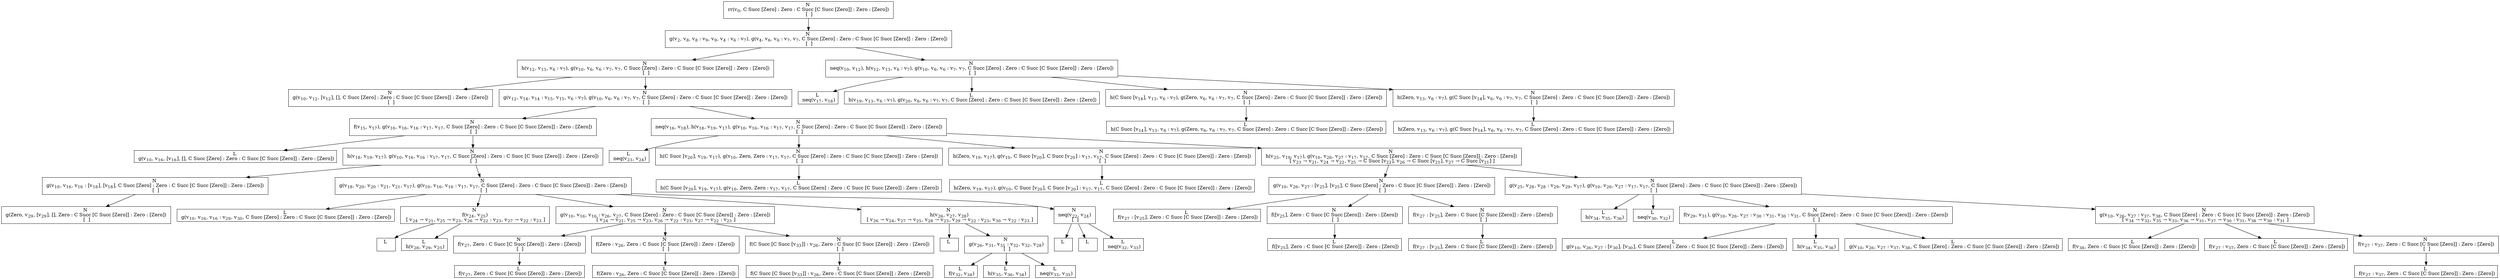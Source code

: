digraph {
    graph [rankdir=TB
          ,bgcolor=transparent];
    node [shape=box
         ,fillcolor=white
         ,style=filled];
    0 [label=<N <BR/> rr(v<SUB>0</SUB>, C Succ [Zero] : Zero : C Succ [C Succ [Zero]] : Zero : [Zero]) <BR/>  [  ] >];
    1 [label=<N <BR/> g(v<SUB>2</SUB>, v<SUB>8</SUB>, v<SUB>8</SUB> : v<SUB>9</SUB>, v<SUB>9</SUB>, v<SUB>4</SUB> : v<SUB>6</SUB> : v<SUB>7</SUB>), g(v<SUB>4</SUB>, v<SUB>6</SUB>, v<SUB>6</SUB> : v<SUB>7</SUB>, v<SUB>7</SUB>, C Succ [Zero] : Zero : C Succ [C Succ [Zero]] : Zero : [Zero]) <BR/>  [  ] >];
    2 [label=<N <BR/> h(v<SUB>12</SUB>, v<SUB>13</SUB>, v<SUB>6</SUB> : v<SUB>7</SUB>), g(v<SUB>10</SUB>, v<SUB>6</SUB>, v<SUB>6</SUB> : v<SUB>7</SUB>, v<SUB>7</SUB>, C Succ [Zero] : Zero : C Succ [C Succ [Zero]] : Zero : [Zero]) <BR/>  [  ] >];
    3 [label=<N <BR/> neq(v<SUB>10</SUB>, v<SUB>12</SUB>), h(v<SUB>12</SUB>, v<SUB>13</SUB>, v<SUB>6</SUB> : v<SUB>7</SUB>), g(v<SUB>10</SUB>, v<SUB>6</SUB>, v<SUB>6</SUB> : v<SUB>7</SUB>, v<SUB>7</SUB>, C Succ [Zero] : Zero : C Succ [C Succ [Zero]] : Zero : [Zero]) <BR/>  [  ] >];
    4 [label=<N <BR/> g(v<SUB>10</SUB>, v<SUB>12</SUB>, [v<SUB>12</SUB>], [], C Succ [Zero] : Zero : C Succ [C Succ [Zero]] : Zero : [Zero]) <BR/>  [  ] >];
    5 [label=<N <BR/> g(v<SUB>12</SUB>, v<SUB>14</SUB>, v<SUB>14</SUB> : v<SUB>15</SUB>, v<SUB>15</SUB>, v<SUB>6</SUB> : v<SUB>7</SUB>), g(v<SUB>10</SUB>, v<SUB>6</SUB>, v<SUB>6</SUB> : v<SUB>7</SUB>, v<SUB>7</SUB>, C Succ [Zero] : Zero : C Succ [C Succ [Zero]] : Zero : [Zero]) <BR/>  [  ] >];
    6 [label=<N <BR/> f(v<SUB>15</SUB>, v<SUB>17</SUB>), g(v<SUB>10</SUB>, v<SUB>16</SUB>, v<SUB>16</SUB> : v<SUB>17</SUB>, v<SUB>17</SUB>, C Succ [Zero] : Zero : C Succ [C Succ [Zero]] : Zero : [Zero]) <BR/>  [  ] >];
    7 [label=<N <BR/> neq(v<SUB>16</SUB>, v<SUB>18</SUB>), h(v<SUB>18</SUB>, v<SUB>19</SUB>, v<SUB>17</SUB>), g(v<SUB>10</SUB>, v<SUB>16</SUB>, v<SUB>16</SUB> : v<SUB>17</SUB>, v<SUB>17</SUB>, C Succ [Zero] : Zero : C Succ [C Succ [Zero]] : Zero : [Zero]) <BR/>  [  ] >];
    8 [label=<L <BR/> g(v<SUB>10</SUB>, v<SUB>16</SUB>, [v<SUB>16</SUB>], [], C Succ [Zero] : Zero : C Succ [C Succ [Zero]] : Zero : [Zero])>];
    9 [label=<N <BR/> h(v<SUB>18</SUB>, v<SUB>19</SUB>, v<SUB>17</SUB>), g(v<SUB>10</SUB>, v<SUB>16</SUB>, v<SUB>16</SUB> : v<SUB>17</SUB>, v<SUB>17</SUB>, C Succ [Zero] : Zero : C Succ [C Succ [Zero]] : Zero : [Zero]) <BR/>  [  ] >];
    10 [label=<N <BR/> g(v<SUB>10</SUB>, v<SUB>16</SUB>, v<SUB>16</SUB> : [v<SUB>18</SUB>], [v<SUB>18</SUB>], C Succ [Zero] : Zero : C Succ [C Succ [Zero]] : Zero : [Zero]) <BR/>  [  ] >];
    11 [label=<N <BR/> g(v<SUB>18</SUB>, v<SUB>20</SUB>, v<SUB>20</SUB> : v<SUB>21</SUB>, v<SUB>21</SUB>, v<SUB>17</SUB>), g(v<SUB>10</SUB>, v<SUB>16</SUB>, v<SUB>16</SUB> : v<SUB>17</SUB>, v<SUB>17</SUB>, C Succ [Zero] : Zero : C Succ [C Succ [Zero]] : Zero : [Zero]) <BR/>  [  ] >];
    12 [label=<N <BR/> g(Zero, v<SUB>29</SUB>, [v<SUB>29</SUB>], [], Zero : C Succ [C Succ [Zero]] : Zero : [Zero]) <BR/>  [  ] >];
    13 [label=<L <BR/> g(v<SUB>10</SUB>, v<SUB>16</SUB>, v<SUB>16</SUB> : v<SUB>29</SUB>, v<SUB>30</SUB>, C Succ [Zero] : Zero : C Succ [C Succ [Zero]] : Zero : [Zero])>];
    14 [label=<N <BR/> f(v<SUB>24</SUB>, v<SUB>25</SUB>) <BR/>  [ v<SUB>24</SUB> &rarr; v<SUB>21</SUB>, v<SUB>25</SUB> &rarr; v<SUB>23</SUB>, v<SUB>26</SUB> &rarr; v<SUB>22</SUB> : v<SUB>23</SUB>, v<SUB>27</SUB> &rarr; v<SUB>22</SUB> : v<SUB>23</SUB> ] >];
    15 [label=<N <BR/> g(v<SUB>10</SUB>, v<SUB>16</SUB>, v<SUB>16</SUB> : v<SUB>26</SUB>, v<SUB>27</SUB>, C Succ [Zero] : Zero : C Succ [C Succ [Zero]] : Zero : [Zero]) <BR/>  [ v<SUB>24</SUB> &rarr; v<SUB>21</SUB>, v<SUB>25</SUB> &rarr; v<SUB>23</SUB>, v<SUB>26</SUB> &rarr; v<SUB>22</SUB> : v<SUB>23</SUB>, v<SUB>27</SUB> &rarr; v<SUB>22</SUB> : v<SUB>23</SUB> ] >];
    16 [label=<N <BR/> h(v<SUB>26</SUB>, v<SUB>27</SUB>, v<SUB>28</SUB>) <BR/>  [ v<SUB>26</SUB> &rarr; v<SUB>24</SUB>, v<SUB>27</SUB> &rarr; v<SUB>25</SUB>, v<SUB>28</SUB> &rarr; v<SUB>23</SUB>, v<SUB>29</SUB> &rarr; v<SUB>22</SUB> : v<SUB>23</SUB>, v<SUB>30</SUB> &rarr; v<SUB>22</SUB> : v<SUB>23</SUB> ] >];
    17 [label=<N <BR/> neq(v<SUB>22</SUB>, v<SUB>24</SUB>) <BR/>  [  ] >];
    18 [label=<L <BR/> >];
    19 [label=<L <BR/> h(v<SUB>28</SUB>, v<SUB>29</SUB>, v<SUB>25</SUB>)>];
    20 [label=<N <BR/> f(v<SUB>27</SUB>, Zero : C Succ [C Succ [Zero]] : Zero : [Zero]) <BR/>  [  ] >];
    21 [label=<N <BR/> f(Zero : v<SUB>26</SUB>, Zero : C Succ [C Succ [Zero]] : Zero : [Zero]) <BR/>  [  ] >];
    22 [label=<N <BR/> f(C Succ [C Succ [v<SUB>33</SUB>]] : v<SUB>26</SUB>, Zero : C Succ [C Succ [Zero]] : Zero : [Zero]) <BR/>  [  ] >];
    23 [label=<L <BR/> f(v<SUB>27</SUB>, Zero : C Succ [C Succ [Zero]] : Zero : [Zero])>];
    24 [label=<L <BR/> f(Zero : v<SUB>26</SUB>, Zero : C Succ [C Succ [Zero]] : Zero : [Zero])>];
    25 [label=<L <BR/> f(C Succ [C Succ [v<SUB>33</SUB>]] : v<SUB>26</SUB>, Zero : C Succ [C Succ [Zero]] : Zero : [Zero])>];
    26 [label=<L <BR/> >];
    27 [label=<N <BR/> g(v<SUB>26</SUB>, v<SUB>31</SUB>, v<SUB>31</SUB> : v<SUB>32</SUB>, v<SUB>32</SUB>, v<SUB>28</SUB>) <BR/>  [  ] >];
    28 [label=<L <BR/> f(v<SUB>32</SUB>, v<SUB>34</SUB>)>];
    29 [label=<L <BR/> h(v<SUB>35</SUB>, v<SUB>36</SUB>, v<SUB>34</SUB>)>];
    30 [label=<L <BR/> neq(v<SUB>33</SUB>, v<SUB>35</SUB>)>];
    31 [label=<L <BR/> >];
    32 [label=<L <BR/> >];
    33 [label=<L <BR/> neq(v<SUB>32</SUB>, v<SUB>33</SUB>)>];
    34 [label=<L <BR/> neq(v<SUB>23</SUB>, v<SUB>24</SUB>)>];
    35 [label=<N <BR/> h(C Succ [v<SUB>20</SUB>], v<SUB>19</SUB>, v<SUB>17</SUB>), g(v<SUB>10</SUB>, Zero, Zero : v<SUB>17</SUB>, v<SUB>17</SUB>, C Succ [Zero] : Zero : C Succ [C Succ [Zero]] : Zero : [Zero]) <BR/>  [  ] >];
    36 [label=<N <BR/> h(Zero, v<SUB>19</SUB>, v<SUB>17</SUB>), g(v<SUB>10</SUB>, C Succ [v<SUB>20</SUB>], C Succ [v<SUB>20</SUB>] : v<SUB>17</SUB>, v<SUB>17</SUB>, C Succ [Zero] : Zero : C Succ [C Succ [Zero]] : Zero : [Zero]) <BR/>  [  ] >];
    37 [label=<N <BR/> h(v<SUB>25</SUB>, v<SUB>19</SUB>, v<SUB>17</SUB>), g(v<SUB>10</SUB>, v<SUB>26</SUB>, v<SUB>27</SUB> : v<SUB>17</SUB>, v<SUB>17</SUB>, C Succ [Zero] : Zero : C Succ [C Succ [Zero]] : Zero : [Zero]) <BR/>  [ v<SUB>23</SUB> &rarr; v<SUB>21</SUB>, v<SUB>24</SUB> &rarr; v<SUB>22</SUB>, v<SUB>25</SUB> &rarr; C Succ [v<SUB>22</SUB>], v<SUB>26</SUB> &rarr; C Succ [v<SUB>21</SUB>], v<SUB>27</SUB> &rarr; C Succ [v<SUB>21</SUB>] ] >];
    38 [label=<L <BR/> h(C Succ [v<SUB>20</SUB>], v<SUB>19</SUB>, v<SUB>17</SUB>), g(v<SUB>10</SUB>, Zero, Zero : v<SUB>17</SUB>, v<SUB>17</SUB>, C Succ [Zero] : Zero : C Succ [C Succ [Zero]] : Zero : [Zero])>];
    39 [label=<L <BR/> h(Zero, v<SUB>19</SUB>, v<SUB>17</SUB>), g(v<SUB>10</SUB>, C Succ [v<SUB>20</SUB>], C Succ [v<SUB>20</SUB>] : v<SUB>17</SUB>, v<SUB>17</SUB>, C Succ [Zero] : Zero : C Succ [C Succ [Zero]] : Zero : [Zero])>];
    40 [label=<N <BR/> g(v<SUB>10</SUB>, v<SUB>26</SUB>, v<SUB>27</SUB> : [v<SUB>25</SUB>], [v<SUB>25</SUB>], C Succ [Zero] : Zero : C Succ [C Succ [Zero]] : Zero : [Zero]) <BR/>  [  ] >];
    41 [label=<N <BR/> g(v<SUB>25</SUB>, v<SUB>28</SUB>, v<SUB>28</SUB> : v<SUB>29</SUB>, v<SUB>29</SUB>, v<SUB>17</SUB>), g(v<SUB>10</SUB>, v<SUB>26</SUB>, v<SUB>27</SUB> : v<SUB>17</SUB>, v<SUB>17</SUB>, C Succ [Zero] : Zero : C Succ [C Succ [Zero]] : Zero : [Zero]) <BR/>  [  ] >];
    42 [label=<L <BR/> f(v<SUB>27</SUB> : [v<SUB>25</SUB>], Zero : C Succ [C Succ [Zero]] : Zero : [Zero])>];
    43 [label=<N <BR/> f([v<SUB>25</SUB>], Zero : C Succ [C Succ [Zero]] : Zero : [Zero]) <BR/>  [  ] >];
    44 [label=<N <BR/> f(v<SUB>27</SUB> : [v<SUB>25</SUB>], Zero : C Succ [C Succ [Zero]] : Zero : [Zero]) <BR/>  [  ] >];
    45 [label=<L <BR/> f([v<SUB>25</SUB>], Zero : C Succ [C Succ [Zero]] : Zero : [Zero])>];
    46 [label=<L <BR/> f(v<SUB>27</SUB> : [v<SUB>25</SUB>], Zero : C Succ [C Succ [Zero]] : Zero : [Zero])>];
    47 [label=<L <BR/> h(v<SUB>34</SUB>, v<SUB>35</SUB>, v<SUB>36</SUB>)>];
    48 [label=<L <BR/> neq(v<SUB>30</SUB>, v<SUB>32</SUB>)>];
    49 [label=<N <BR/> f(v<SUB>29</SUB>, v<SUB>31</SUB>), g(v<SUB>10</SUB>, v<SUB>26</SUB>, v<SUB>27</SUB> : v<SUB>30</SUB> : v<SUB>31</SUB>, v<SUB>30</SUB> : v<SUB>31</SUB>, C Succ [Zero] : Zero : C Succ [C Succ [Zero]] : Zero : [Zero]) <BR/>  [  ] >];
    50 [label=<N <BR/> g(v<SUB>10</SUB>, v<SUB>26</SUB>, v<SUB>27</SUB> : v<SUB>37</SUB>, v<SUB>38</SUB>, C Succ [Zero] : Zero : C Succ [C Succ [Zero]] : Zero : [Zero]) <BR/>  [ v<SUB>34</SUB> &rarr; v<SUB>32</SUB>, v<SUB>35</SUB> &rarr; v<SUB>33</SUB>, v<SUB>36</SUB> &rarr; v<SUB>31</SUB>, v<SUB>37</SUB> &rarr; v<SUB>30</SUB> : v<SUB>31</SUB>, v<SUB>38</SUB> &rarr; v<SUB>30</SUB> : v<SUB>31</SUB> ] >];
    51 [label=<L <BR/> g(v<SUB>10</SUB>, v<SUB>26</SUB>, v<SUB>27</SUB> : [v<SUB>30</SUB>], [v<SUB>30</SUB>], C Succ [Zero] : Zero : C Succ [C Succ [Zero]] : Zero : [Zero])>];
    52 [label=<L <BR/> h(v<SUB>34</SUB>, v<SUB>35</SUB>, v<SUB>36</SUB>)>];
    53 [label=<L <BR/> g(v<SUB>10</SUB>, v<SUB>26</SUB>, v<SUB>27</SUB> : v<SUB>37</SUB>, v<SUB>38</SUB>, C Succ [Zero] : Zero : C Succ [C Succ [Zero]] : Zero : [Zero])>];
    54 [label=<L <BR/> f(v<SUB>38</SUB>, Zero : C Succ [C Succ [Zero]] : Zero : [Zero])>];
    55 [label=<L <BR/> f(v<SUB>27</SUB> : v<SUB>37</SUB>, Zero : C Succ [C Succ [Zero]] : Zero : [Zero])>];
    56 [label=<N <BR/> f(v<SUB>27</SUB> : v<SUB>37</SUB>, Zero : C Succ [C Succ [Zero]] : Zero : [Zero]) <BR/>  [  ] >];
    57 [label=<L <BR/> f(v<SUB>27</SUB> : v<SUB>37</SUB>, Zero : C Succ [C Succ [Zero]] : Zero : [Zero])>];
    58 [label=<L <BR/> neq(v<SUB>17</SUB>, v<SUB>18</SUB>)>];
    59 [label=<L <BR/> h(v<SUB>19</SUB>, v<SUB>13</SUB>, v<SUB>6</SUB> : v<SUB>7</SUB>), g(v<SUB>20</SUB>, v<SUB>6</SUB>, v<SUB>6</SUB> : v<SUB>7</SUB>, v<SUB>7</SUB>, C Succ [Zero] : Zero : C Succ [C Succ [Zero]] : Zero : [Zero])>];
    60 [label=<N <BR/> h(C Succ [v<SUB>14</SUB>], v<SUB>13</SUB>, v<SUB>6</SUB> : v<SUB>7</SUB>), g(Zero, v<SUB>6</SUB>, v<SUB>6</SUB> : v<SUB>7</SUB>, v<SUB>7</SUB>, C Succ [Zero] : Zero : C Succ [C Succ [Zero]] : Zero : [Zero]) <BR/>  [  ] >];
    61 [label=<N <BR/> h(Zero, v<SUB>13</SUB>, v<SUB>6</SUB> : v<SUB>7</SUB>), g(C Succ [v<SUB>14</SUB>], v<SUB>6</SUB>, v<SUB>6</SUB> : v<SUB>7</SUB>, v<SUB>7</SUB>, C Succ [Zero] : Zero : C Succ [C Succ [Zero]] : Zero : [Zero]) <BR/>  [  ] >];
    62 [label=<L <BR/> h(C Succ [v<SUB>14</SUB>], v<SUB>13</SUB>, v<SUB>6</SUB> : v<SUB>7</SUB>), g(Zero, v<SUB>6</SUB>, v<SUB>6</SUB> : v<SUB>7</SUB>, v<SUB>7</SUB>, C Succ [Zero] : Zero : C Succ [C Succ [Zero]] : Zero : [Zero])>];
    63 [label=<L <BR/> h(Zero, v<SUB>13</SUB>, v<SUB>6</SUB> : v<SUB>7</SUB>), g(C Succ [v<SUB>14</SUB>], v<SUB>6</SUB>, v<SUB>6</SUB> : v<SUB>7</SUB>, v<SUB>7</SUB>, C Succ [Zero] : Zero : C Succ [C Succ [Zero]] : Zero : [Zero])>];
    0 -> 1 [label=""];
    1 -> 2 [label=""];
    1 -> 3 [label=""];
    2 -> 4 [label=""];
    2 -> 5 [label=""];
    3 -> 58 [label=""];
    3 -> 59 [label=""];
    3 -> 60 [label=""];
    3 -> 61 [label=""];
    5 -> 6 [label=""];
    5 -> 7 [label=""];
    6 -> 8 [label=""];
    6 -> 9 [label=""];
    7 -> 34 [label=""];
    7 -> 35 [label=""];
    7 -> 36 [label=""];
    7 -> 37 [label=""];
    9 -> 10 [label=""];
    9 -> 11 [label=""];
    10 -> 12 [label=""];
    11 -> 13 [label=""];
    11 -> 14 [label=""];
    11 -> 15 [label=""];
    11 -> 16 [label=""];
    11 -> 17 [label=""];
    14 -> 18 [label=""];
    14 -> 19 [label=""];
    15 -> 20 [label=""];
    15 -> 21 [label=""];
    15 -> 22 [label=""];
    16 -> 26 [label=""];
    16 -> 27 [label=""];
    17 -> 31 [label=""];
    17 -> 32 [label=""];
    17 -> 33 [label=""];
    20 -> 23 [label=""];
    21 -> 24 [label=""];
    22 -> 25 [label=""];
    27 -> 28 [label=""];
    27 -> 29 [label=""];
    27 -> 30 [label=""];
    35 -> 38 [label=""];
    36 -> 39 [label=""];
    37 -> 40 [label=""];
    37 -> 41 [label=""];
    40 -> 42 [label=""];
    40 -> 43 [label=""];
    40 -> 44 [label=""];
    41 -> 47 [label=""];
    41 -> 48 [label=""];
    41 -> 49 [label=""];
    41 -> 50 [label=""];
    43 -> 45 [label=""];
    44 -> 46 [label=""];
    49 -> 51 [label=""];
    49 -> 52 [label=""];
    49 -> 53 [label=""];
    50 -> 54 [label=""];
    50 -> 55 [label=""];
    50 -> 56 [label=""];
    56 -> 57 [label=""];
    60 -> 62 [label=""];
    61 -> 63 [label=""];
}